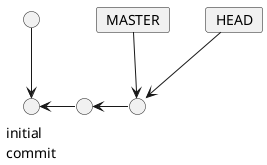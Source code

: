 @startuml
circle first as "initial \ncommit"
circle second as " "
circle third as " "
circle fourth as " "
card MASTER
card HEAD
first <-right- second
second <-right- third
MASTER --> third
HEAD --> third
fourth -down->first
@enduml